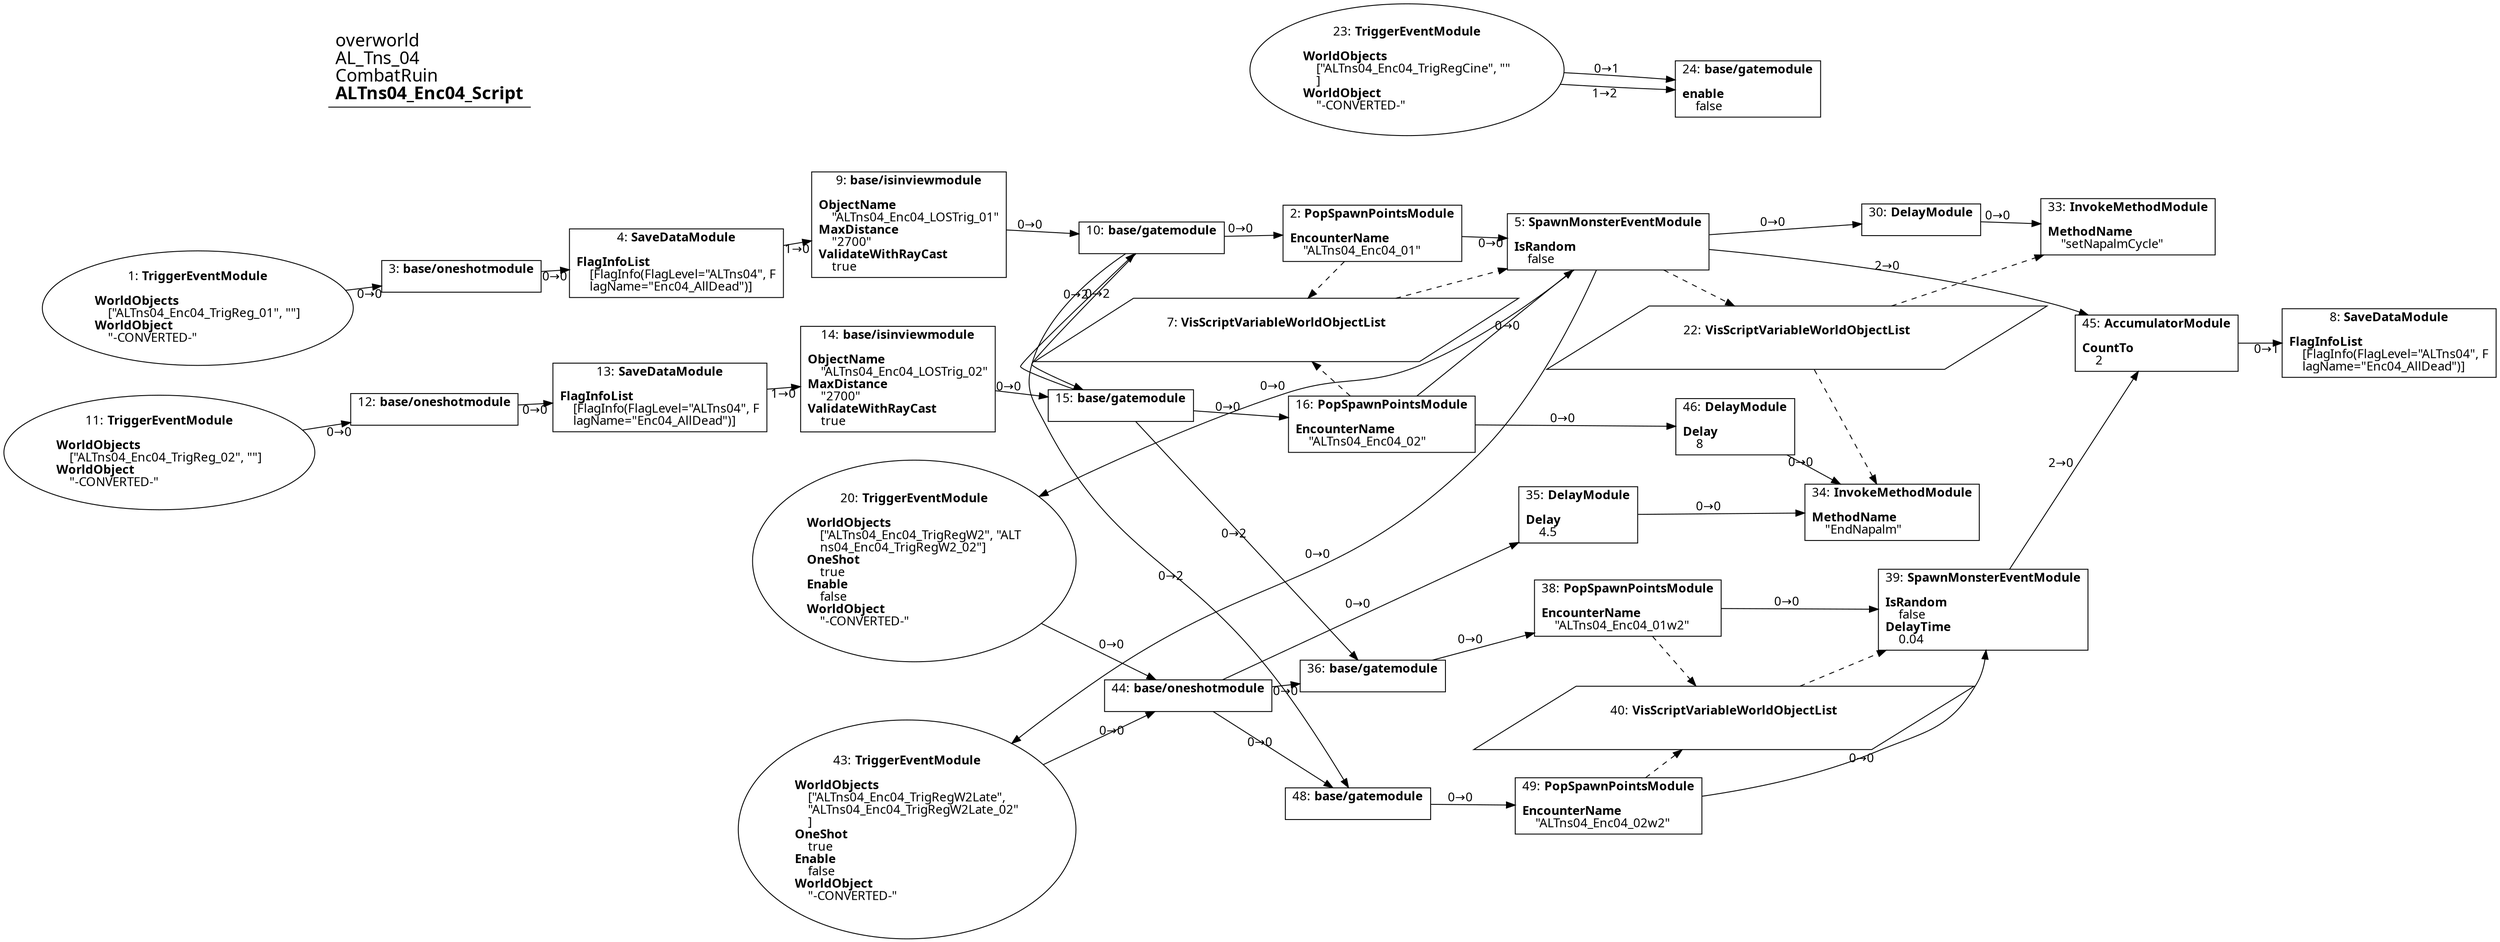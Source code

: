 digraph {
    layout = fdp;
    overlap = prism;
    sep = "+16";
    splines = spline;

    node [ shape = box ];

    graph [ fontname = "Segoe UI" ];
    node [ fontname = "Segoe UI" ];
    edge [ fontname = "Segoe UI" ];

    1 [ label = <1: <b>TriggerEventModule</b><br/><br/><b>WorldObjects</b><br align="left"/>    [&quot;ALTns04_Enc04_TrigReg_01&quot;, &quot;&quot;]<br align="left"/><b>WorldObject</b><br align="left"/>    &quot;-CONVERTED-&quot;<br align="left"/>> ];
    1 [ shape = oval ]
    1 [ pos = "0.080000006,-0.216!" ];
    1 -> 3 [ label = "0→0" ];

    2 [ label = <2: <b>PopSpawnPointsModule</b><br/><br/><b>EncounterName</b><br align="left"/>    &quot;ALTns04_Enc04_01&quot;<br align="left"/>> ];
    2 [ pos = "1.1400001,-0.215!" ];
    2 -> 5 [ label = "0→0" ];
    2 -> 7 [ style = dashed ];

    3 [ label = <3: <b>base/oneshotmodule</b><br/><br/>> ];
    3 [ pos = "0.31800002,-0.216!" ];
    3 -> 4 [ label = "0→0" ];

    4 [ label = <4: <b>SaveDataModule</b><br/><br/><b>FlagInfoList</b><br align="left"/>    [FlagInfo(FlagLevel=&quot;ALTns04&quot;, F<br align="left"/>    lagName=&quot;Enc04_AllDead&quot;)]<br align="left"/>> ];
    4 [ pos = "0.48100004,-0.216!" ];
    4 -> 9 [ label = "1→0" ];

    5 [ label = <5: <b>SpawnMonsterEventModule</b><br/><br/><b>IsRandom</b><br align="left"/>    false<br align="left"/>> ];
    5 [ pos = "1.404,-0.215!" ];
    5 -> 20 [ label = "0→0" ];
    5 -> 30 [ label = "0→0" ];
    5 -> 43 [ label = "0→0" ];
    5 -> 45 [ label = "2→0" ];
    7 -> 5 [ style = dashed ];
    5 -> 22 [ style = dashed ];

    7 [ label = <7: <b>VisScriptVariableWorldObjectList</b><br/><br/>> ];
    7 [ shape = parallelogram ]
    7 [ pos = "1.139,-0.35700002!" ];

    8 [ label = <8: <b>SaveDataModule</b><br/><br/><b>FlagInfoList</b><br align="left"/>    [FlagInfo(FlagLevel=&quot;ALTns04&quot;, F<br align="left"/>    lagName=&quot;Enc04_AllDead&quot;)]<br align="left"/>> ];
    8 [ pos = "2.545,-0.27!" ];

    9 [ label = <9: <b>base/isinviewmodule</b><br/><br/><b>ObjectName</b><br align="left"/>    &quot;ALTns04_Enc04_LOSTrig_01&quot;<br align="left"/><b>MaxDistance</b><br align="left"/>    &quot;2700&quot;<br align="left"/><b>ValidateWithRayCast</b><br align="left"/>    true<br align="left"/>> ];
    9 [ pos = "0.694,-0.21400002!" ];
    9 -> 10 [ label = "0→0" ];

    10 [ label = <10: <b>base/gatemodule</b><br/><br/>> ];
    10 [ pos = "0.95400006,-0.215!" ];
    10 -> 2 [ label = "0→0" ];
    10 -> 15 [ label = "0→2" ];
    10 -> 48 [ label = "0→2" ];

    11 [ label = <11: <b>TriggerEventModule</b><br/><br/><b>WorldObjects</b><br align="left"/>    [&quot;ALTns04_Enc04_TrigReg_02&quot;, &quot;&quot;]<br align="left"/><b>WorldObject</b><br align="left"/>    &quot;-CONVERTED-&quot;<br align="left"/>> ];
    11 [ shape = oval ]
    11 [ pos = "0.078,-0.47200003!" ];
    11 -> 12 [ label = "0→0" ];

    12 [ label = <12: <b>base/oneshotmodule</b><br/><br/>> ];
    12 [ pos = "0.316,-0.47200003!" ];
    12 -> 13 [ label = "0→0" ];

    13 [ label = <13: <b>SaveDataModule</b><br/><br/><b>FlagInfoList</b><br align="left"/>    [FlagInfo(FlagLevel=&quot;ALTns04&quot;, F<br align="left"/>    lagName=&quot;Enc04_AllDead&quot;)]<br align="left"/>> ];
    13 [ pos = "0.47900003,-0.47200003!" ];
    13 -> 14 [ label = "1→0" ];

    14 [ label = <14: <b>base/isinviewmodule</b><br/><br/><b>ObjectName</b><br align="left"/>    &quot;ALTns04_Enc04_LOSTrig_02&quot;<br align="left"/><b>MaxDistance</b><br align="left"/>    &quot;2700&quot;<br align="left"/><b>ValidateWithRayCast</b><br align="left"/>    true<br align="left"/>> ];
    14 [ pos = "0.69000006,-0.47100002!" ];
    14 -> 15 [ label = "0→0" ];

    15 [ label = <15: <b>base/gatemodule</b><br/><br/>> ];
    15 [ pos = "0.96500003,-0.47100002!" ];
    15 -> 16 [ label = "0→0" ];
    15 -> 10 [ label = "0→2" ];
    15 -> 36 [ label = "0→2" ];

    16 [ label = <16: <b>PopSpawnPointsModule</b><br/><br/><b>EncounterName</b><br align="left"/>    &quot;ALTns04_Enc04_02&quot;<br align="left"/>> ];
    16 [ pos = "1.143,-0.47100002!" ];
    16 -> 5 [ label = "0→0" ];
    16 -> 46 [ label = "0→0" ];
    16 -> 7 [ style = dashed ];

    20 [ label = <20: <b>TriggerEventModule</b><br/><br/><b>WorldObjects</b><br align="left"/>    [&quot;ALTns04_Enc04_TrigRegW2&quot;, &quot;ALT<br align="left"/>    ns04_Enc04_TrigRegW2_02&quot;]<br align="left"/><b>OneShot</b><br align="left"/>    true<br align="left"/><b>Enable</b><br align="left"/>    false<br align="left"/><b>WorldObject</b><br align="left"/>    &quot;-CONVERTED-&quot;<br align="left"/>> ];
    20 [ shape = oval ]
    20 [ pos = "0.82900006,-0.83500004!" ];
    20 -> 44 [ label = "0→0" ];

    22 [ label = <22: <b>VisScriptVariableWorldObjectList</b><br/><br/>> ];
    22 [ shape = parallelogram ]
    22 [ pos = "1.4280001,-0.41400003!" ];

    23 [ label = <23: <b>TriggerEventModule</b><br/><br/><b>WorldObjects</b><br align="left"/>    [&quot;ALTns04_Enc04_TrigRegCine&quot;, &quot;&quot;<br align="left"/>    ]<br align="left"/><b>WorldObject</b><br align="left"/>    &quot;-CONVERTED-&quot;<br align="left"/>> ];
    23 [ shape = oval ]
    23 [ pos = "1.3740001,0.33200002!" ];
    23 -> 24 [ label = "0→1" ];
    23 -> 24 [ label = "1→2" ];

    24 [ label = <24: <b>base/gatemodule</b><br/><br/><b>enable</b><br align="left"/>    false<br align="left"/>> ];
    24 [ pos = "1.692,0.321!" ];

    30 [ label = <30: <b>DelayModule</b><br/><br/>> ];
    30 [ pos = "1.7140001,-0.142!" ];
    30 -> 33 [ label = "0→0" ];

    33 [ label = <33: <b>InvokeMethodModule</b><br/><br/><b>MethodName</b><br align="left"/>    &quot;setNapalmCycle&quot;<br align="left"/>> ];
    33 [ pos = "1.868,-0.14400001!" ];
    22 -> 33 [ style = dashed ];

    34 [ label = <34: <b>InvokeMethodModule</b><br/><br/><b>MethodName</b><br align="left"/>    &quot;EndNapalm&quot;<br align="left"/>> ];
    34 [ pos = "1.6190001,-0.638!" ];
    22 -> 34 [ style = dashed ];

    35 [ label = <35: <b>DelayModule</b><br/><br/><b>Delay</b><br align="left"/>    4.5<br align="left"/>> ];
    35 [ pos = "1.276,-0.669!" ];
    35 -> 34 [ label = "0→0" ];

    36 [ label = <36: <b>base/gatemodule</b><br/><br/>> ];
    36 [ pos = "1.281,-0.94400007!" ];
    36 -> 38 [ label = "0→0" ];

    38 [ label = <38: <b>PopSpawnPointsModule</b><br/><br/><b>EncounterName</b><br align="left"/>    &quot;ALTns04_Enc04_01w2&quot;<br align="left"/>> ];
    38 [ pos = "1.4670001,-0.84300005!" ];
    38 -> 39 [ label = "0→0" ];
    38 -> 40 [ style = dashed ];

    39 [ label = <39: <b>SpawnMonsterEventModule</b><br/><br/><b>IsRandom</b><br align="left"/>    false<br align="left"/><b>DelayTime</b><br align="left"/>    0.04<br align="left"/>> ];
    39 [ pos = "1.7450001,-0.84200007!" ];
    39 -> 45 [ label = "2→0" ];
    40 -> 39 [ style = dashed ];

    40 [ label = <40: <b>VisScriptVariableWorldObjectList</b><br/><br/>> ];
    40 [ shape = parallelogram ]
    40 [ pos = "1.473,-0.9850001!" ];

    43 [ label = <43: <b>TriggerEventModule</b><br/><br/><b>WorldObjects</b><br align="left"/>    [&quot;ALTns04_Enc04_TrigRegW2Late&quot;, <br align="left"/>    &quot;ALTns04_Enc04_TrigRegW2Late_02&quot;<br align="left"/>    ]<br align="left"/><b>OneShot</b><br align="left"/>    true<br align="left"/><b>Enable</b><br align="left"/>    false<br align="left"/><b>WorldObject</b><br align="left"/>    &quot;-CONVERTED-&quot;<br align="left"/>> ];
    43 [ shape = oval ]
    43 [ pos = "0.83100003,-1.059!" ];
    43 -> 44 [ label = "0→0" ];

    44 [ label = <44: <b>base/oneshotmodule</b><br/><br/>> ];
    44 [ pos = "1.0890001,-0.94200003!" ];
    44 -> 36 [ label = "0→0" ];
    44 -> 35 [ label = "0→0" ];
    44 -> 48 [ label = "0→0" ];

    45 [ label = <45: <b>AccumulatorModule</b><br/><br/><b>CountTo</b><br align="left"/>    2<br align="left"/>> ];
    45 [ pos = "2.1430001,-0.275!" ];
    45 -> 8 [ label = "0→1" ];

    46 [ label = <46: <b>DelayModule</b><br/><br/><b>Delay</b><br align="left"/>    8<br align="left"/>> ];
    46 [ pos = "1.422,-0.51900005!" ];
    46 -> 34 [ label = "0→0" ];

    48 [ label = <48: <b>base/gatemodule</b><br/><br/>> ];
    48 [ pos = "1.273,-1.151!" ];
    48 -> 49 [ label = "0→0" ];

    49 [ label = <49: <b>PopSpawnPointsModule</b><br/><br/><b>EncounterName</b><br align="left"/>    &quot;ALTns04_Enc04_02w2&quot;<br align="left"/>> ];
    49 [ pos = "1.462,-1.1500001!" ];
    49 -> 39 [ label = "0→0" ];
    49 -> 40 [ style = dashed ];

    title [ pos = "0.07700001,0.333!" ];
    title [ shape = underline ];
    title [ label = <<font point-size="20">overworld<br align="left"/>AL_Tns_04<br align="left"/>CombatRuin<br align="left"/><b>ALTns04_Enc04_Script</b><br align="left"/></font>> ];
}
